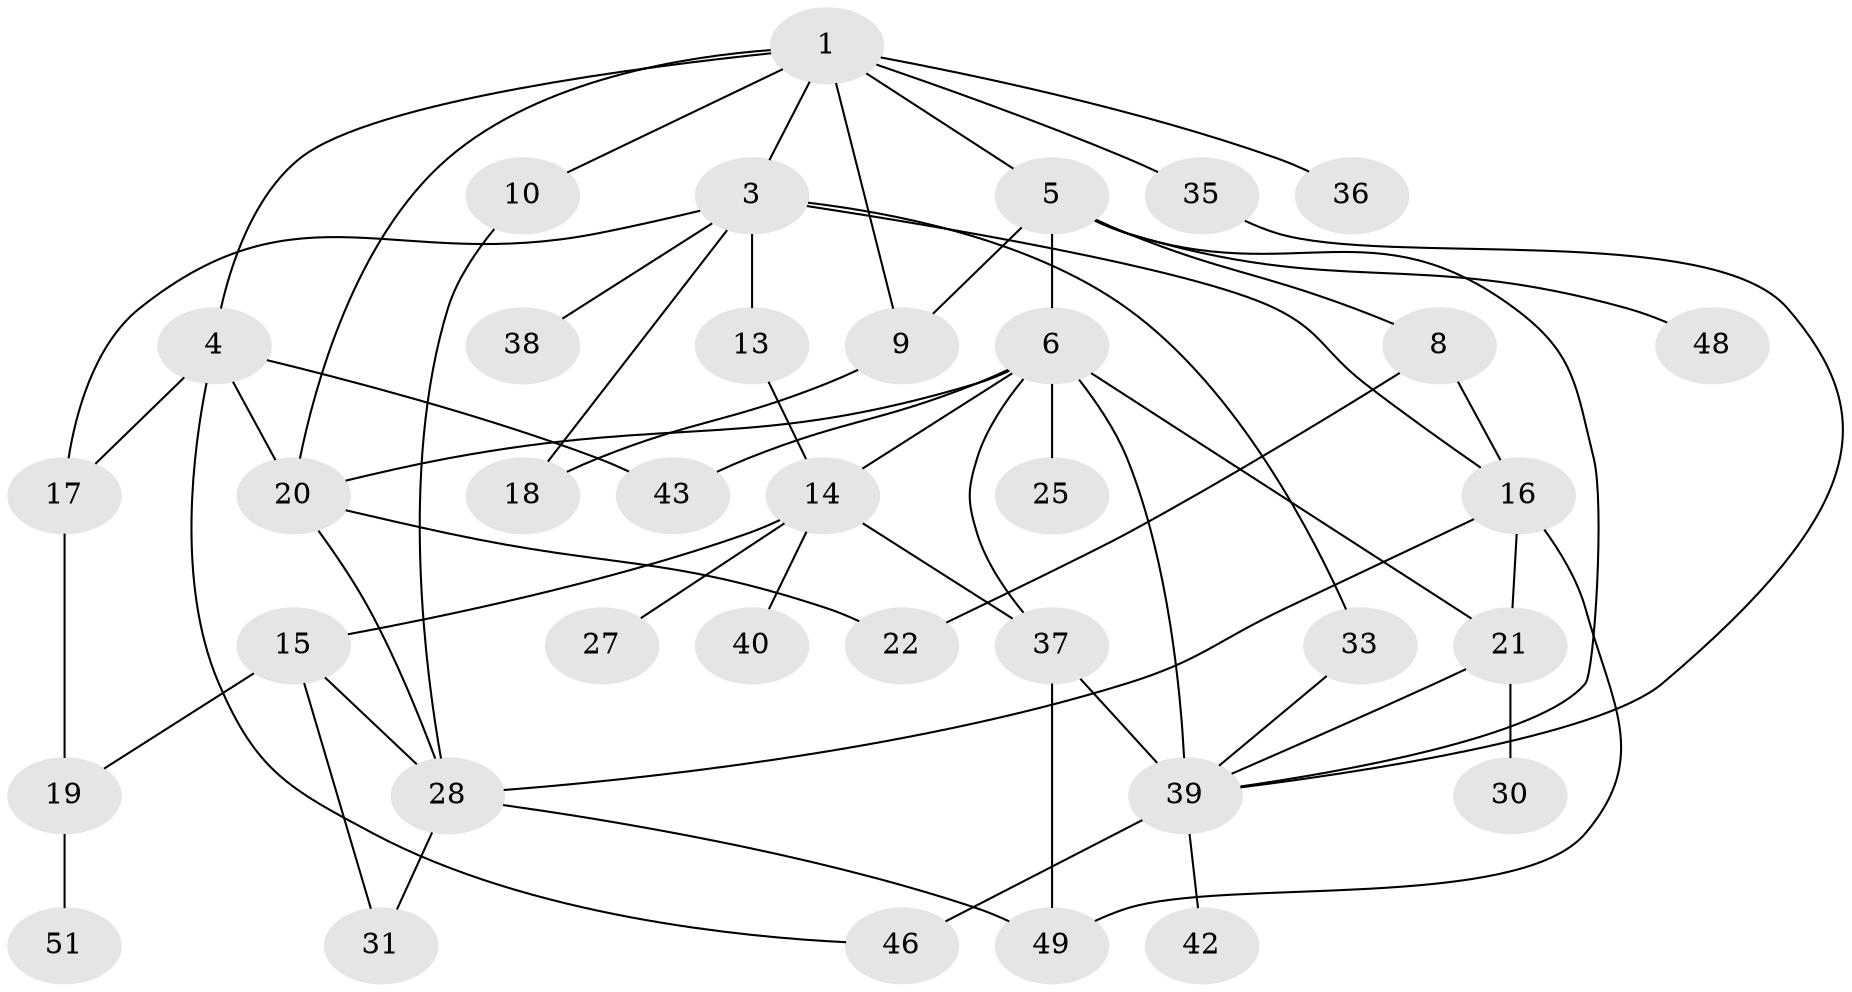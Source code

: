 // Generated by graph-tools (version 1.1) at 2025/51/02/27/25 19:51:36]
// undirected, 36 vertices, 59 edges
graph export_dot {
graph [start="1"]
  node [color=gray90,style=filled];
  1 [super="+2"];
  3 [super="+32"];
  4 [super="+53"];
  5 [super="+11"];
  6 [super="+7"];
  8;
  9 [super="+44"];
  10 [super="+12"];
  13;
  14 [super="+23"];
  15 [super="+41"];
  16 [super="+26"];
  17;
  18 [super="+55"];
  19 [super="+29"];
  20 [super="+24"];
  21;
  22 [super="+34"];
  25;
  27;
  28 [super="+52"];
  30 [super="+57"];
  31;
  33;
  35 [super="+45"];
  36;
  37 [super="+54"];
  38 [super="+56"];
  39 [super="+50"];
  40 [super="+47"];
  42;
  43;
  46;
  48;
  49;
  51;
  1 -- 3;
  1 -- 4;
  1 -- 5;
  1 -- 9;
  1 -- 10;
  1 -- 35;
  1 -- 36;
  1 -- 20;
  3 -- 13;
  3 -- 18;
  3 -- 33;
  3 -- 38;
  3 -- 17;
  3 -- 16;
  4 -- 17;
  4 -- 46;
  4 -- 43;
  4 -- 20;
  5 -- 6;
  5 -- 8;
  5 -- 48;
  5 -- 39;
  5 -- 9;
  6 -- 14;
  6 -- 43;
  6 -- 21;
  6 -- 20;
  6 -- 37;
  6 -- 39;
  6 -- 25;
  8 -- 16;
  8 -- 22;
  9 -- 18 [weight=2];
  10 -- 28;
  13 -- 14;
  14 -- 15;
  14 -- 40;
  14 -- 27;
  14 -- 37;
  15 -- 19;
  15 -- 31;
  15 -- 28;
  16 -- 21;
  16 -- 49;
  16 -- 28;
  17 -- 19;
  19 -- 51;
  20 -- 22;
  20 -- 28;
  21 -- 30;
  21 -- 39;
  28 -- 49;
  28 -- 31;
  33 -- 39;
  35 -- 39;
  37 -- 39 [weight=2];
  37 -- 49;
  39 -- 42;
  39 -- 46 [weight=2];
}
